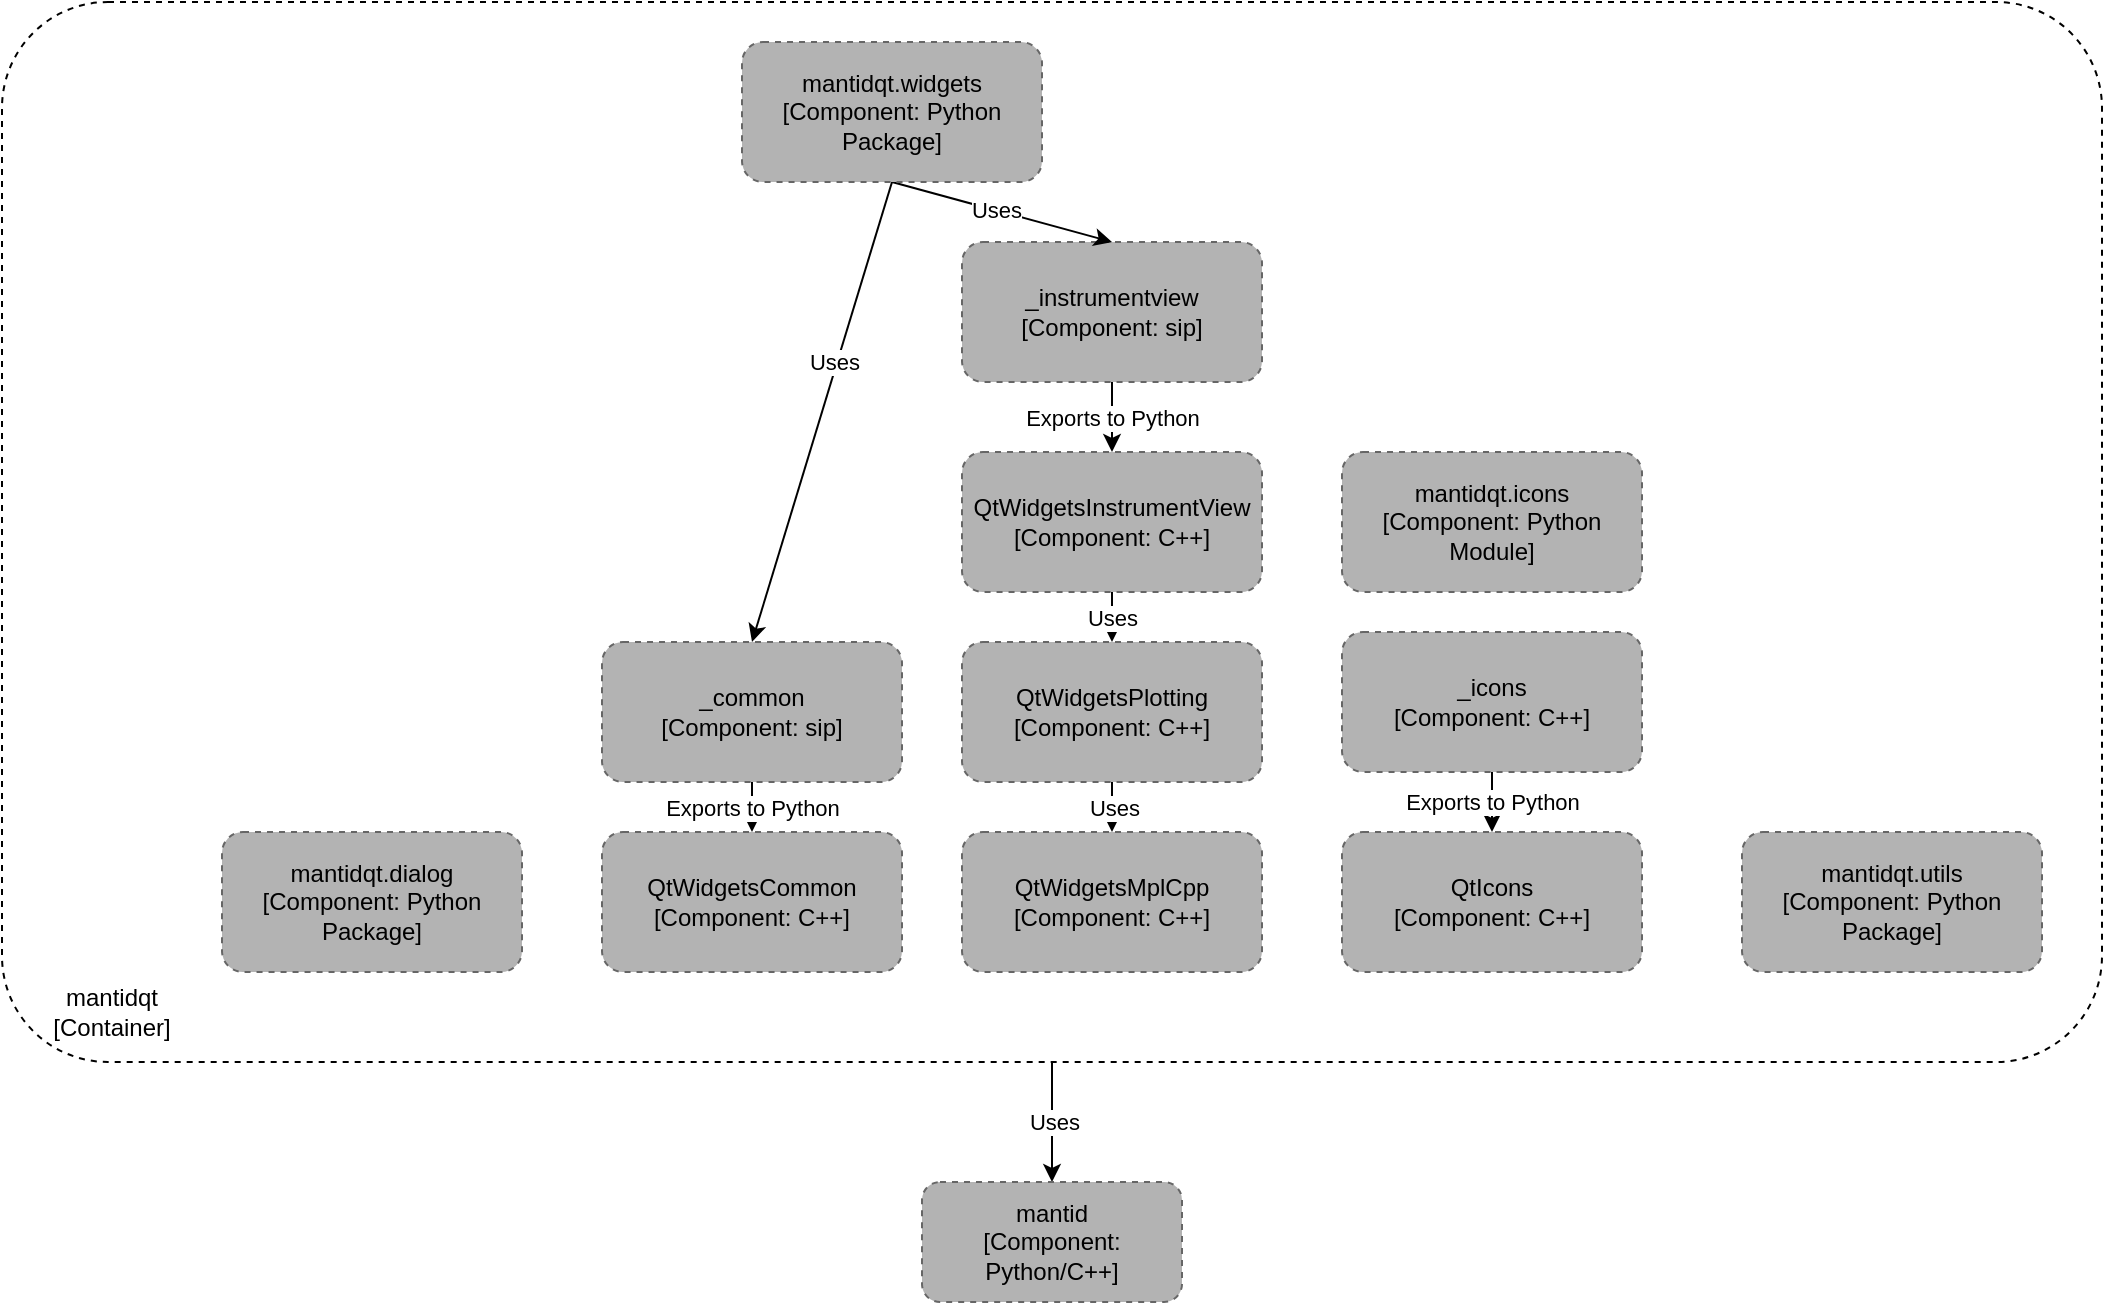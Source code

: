 <mxfile version="14.6.13" type="device"><diagram id="saaDaSpVtYPAp2iVZGyL" name="Page-1"><mxGraphModel dx="1359" dy="860" grid="1" gridSize="10" guides="1" tooltips="1" connect="1" arrows="1" fold="1" page="1" pageScale="1" pageWidth="827" pageHeight="1169" math="0" shadow="0"><root><mxCell id="0"/><mxCell id="1" parent="0"/><mxCell id="RuXe7QK09XpiLNLKu_wf-33" style="edgeStyle=none;rounded=0;orthogonalLoop=1;jettySize=auto;html=1;entryX=0.5;entryY=0;entryDx=0;entryDy=0;" edge="1" parent="1" source="RuXe7QK09XpiLNLKu_wf-9" target="RuXe7QK09XpiLNLKu_wf-32"><mxGeometry relative="1" as="geometry"/></mxCell><mxCell id="RuXe7QK09XpiLNLKu_wf-34" value="Uses" style="edgeLabel;html=1;align=center;verticalAlign=middle;resizable=0;points=[];" vertex="1" connectable="0" parent="RuXe7QK09XpiLNLKu_wf-33"><mxGeometry y="1" relative="1" as="geometry"><mxPoint as="offset"/></mxGeometry></mxCell><mxCell id="RuXe7QK09XpiLNLKu_wf-9" value="" style="rounded=1;whiteSpace=wrap;html=1;fillColor=none;arcSize=10;dashed=1;" vertex="1" parent="1"><mxGeometry x="110" y="390" width="1050" height="530" as="geometry"/></mxCell><mxCell id="RuXe7QK09XpiLNLKu_wf-1" value="QtIcons&lt;br&gt;[Component: C++]" style="rounded=1;whiteSpace=wrap;html=1;dashed=1;gradientColor=#b3b3b3;strokeColor=#666666;fillColor=#B3B3B3;" vertex="1" parent="1"><mxGeometry x="780" y="805" width="150" height="70" as="geometry"/></mxCell><mxCell id="RuXe7QK09XpiLNLKu_wf-2" value="QtWidgetsCommon&lt;br&gt;[Component: C++]" style="rounded=1;whiteSpace=wrap;html=1;dashed=1;gradientColor=#b3b3b3;strokeColor=#666666;fillColor=#B3B3B3;" vertex="1" parent="1"><mxGeometry x="410" y="805" width="150" height="70" as="geometry"/></mxCell><mxCell id="RuXe7QK09XpiLNLKu_wf-3" value="QtWidgetsMplCpp&lt;br&gt;[Component: C++]" style="rounded=1;whiteSpace=wrap;html=1;dashed=1;gradientColor=#b3b3b3;strokeColor=#666666;fillColor=#B3B3B3;" vertex="1" parent="1"><mxGeometry x="590" y="805" width="150" height="70" as="geometry"/></mxCell><mxCell id="RuXe7QK09XpiLNLKu_wf-17" style="edgeStyle=none;rounded=0;orthogonalLoop=1;jettySize=auto;html=1;" edge="1" parent="1" source="RuXe7QK09XpiLNLKu_wf-4" target="RuXe7QK09XpiLNLKu_wf-3"><mxGeometry relative="1" as="geometry"/></mxCell><mxCell id="RuXe7QK09XpiLNLKu_wf-18" value="Uses" style="edgeLabel;html=1;align=center;verticalAlign=middle;resizable=0;points=[];" vertex="1" connectable="0" parent="RuXe7QK09XpiLNLKu_wf-17"><mxGeometry y="1" relative="1" as="geometry"><mxPoint as="offset"/></mxGeometry></mxCell><mxCell id="RuXe7QK09XpiLNLKu_wf-4" value="QtWidgetsPlotting&lt;br&gt;[Component: C++]" style="rounded=1;whiteSpace=wrap;html=1;dashed=1;gradientColor=#b3b3b3;strokeColor=#666666;fillColor=#B3B3B3;" vertex="1" parent="1"><mxGeometry x="590" y="710" width="150" height="70" as="geometry"/></mxCell><mxCell id="RuXe7QK09XpiLNLKu_wf-20" value="Uses" style="edgeStyle=none;rounded=0;orthogonalLoop=1;jettySize=auto;html=1;entryX=0.5;entryY=0;entryDx=0;entryDy=0;" edge="1" parent="1" source="RuXe7QK09XpiLNLKu_wf-5" target="RuXe7QK09XpiLNLKu_wf-4"><mxGeometry relative="1" as="geometry"/></mxCell><mxCell id="RuXe7QK09XpiLNLKu_wf-5" value="QtWidgetsInstrumentView&lt;br&gt;[Component: C++]" style="rounded=1;whiteSpace=wrap;html=1;dashed=1;gradientColor=#b3b3b3;strokeColor=#666666;fillColor=#B3B3B3;" vertex="1" parent="1"><mxGeometry x="590" y="615" width="150" height="70" as="geometry"/></mxCell><mxCell id="RuXe7QK09XpiLNLKu_wf-10" value="mantidqt&lt;br&gt;[Container]" style="text;html=1;strokeColor=none;fillColor=none;align=center;verticalAlign=middle;whiteSpace=wrap;rounded=0;dashed=1;" vertex="1" parent="1"><mxGeometry x="140" y="885" width="50" height="20" as="geometry"/></mxCell><mxCell id="RuXe7QK09XpiLNLKu_wf-16" value="Exports to Python" style="edgeStyle=none;rounded=0;orthogonalLoop=1;jettySize=auto;html=1;entryX=0.5;entryY=0;entryDx=0;entryDy=0;" edge="1" parent="1" source="RuXe7QK09XpiLNLKu_wf-15" target="RuXe7QK09XpiLNLKu_wf-2"><mxGeometry relative="1" as="geometry"/></mxCell><mxCell id="RuXe7QK09XpiLNLKu_wf-15" value="_common&lt;br&gt;[Component: sip]" style="rounded=1;whiteSpace=wrap;html=1;dashed=1;gradientColor=#b3b3b3;strokeColor=#666666;fillColor=#B3B3B3;" vertex="1" parent="1"><mxGeometry x="410" y="710" width="150" height="70" as="geometry"/></mxCell><mxCell id="RuXe7QK09XpiLNLKu_wf-21" value="Exports to Python" style="edgeStyle=none;rounded=0;orthogonalLoop=1;jettySize=auto;html=1;entryX=0.5;entryY=0;entryDx=0;entryDy=0;" edge="1" parent="1" source="RuXe7QK09XpiLNLKu_wf-19" target="RuXe7QK09XpiLNLKu_wf-5"><mxGeometry relative="1" as="geometry"/></mxCell><mxCell id="RuXe7QK09XpiLNLKu_wf-19" value="_instrumentview&lt;br&gt;[Component: sip]" style="rounded=1;whiteSpace=wrap;html=1;dashed=1;gradientColor=#b3b3b3;strokeColor=#666666;fillColor=#B3B3B3;" vertex="1" parent="1"><mxGeometry x="590" y="510" width="150" height="70" as="geometry"/></mxCell><mxCell id="RuXe7QK09XpiLNLKu_wf-23" value="Exports to Python" style="edgeStyle=none;rounded=0;orthogonalLoop=1;jettySize=auto;html=1;entryX=0.5;entryY=0;entryDx=0;entryDy=0;" edge="1" parent="1" source="RuXe7QK09XpiLNLKu_wf-22" target="RuXe7QK09XpiLNLKu_wf-1"><mxGeometry relative="1" as="geometry"/></mxCell><mxCell id="RuXe7QK09XpiLNLKu_wf-22" value="_icons&lt;br&gt;[Component: C++]" style="rounded=1;whiteSpace=wrap;html=1;dashed=1;gradientColor=#b3b3b3;strokeColor=#666666;fillColor=#B3B3B3;" vertex="1" parent="1"><mxGeometry x="780" y="705" width="150" height="70" as="geometry"/></mxCell><mxCell id="RuXe7QK09XpiLNLKu_wf-25" style="edgeStyle=none;rounded=0;orthogonalLoop=1;jettySize=auto;html=1;exitX=0.5;exitY=1;exitDx=0;exitDy=0;entryX=0.5;entryY=0;entryDx=0;entryDy=0;" edge="1" parent="1" source="RuXe7QK09XpiLNLKu_wf-24" target="RuXe7QK09XpiLNLKu_wf-15"><mxGeometry relative="1" as="geometry"/></mxCell><mxCell id="RuXe7QK09XpiLNLKu_wf-28" value="Uses" style="edgeLabel;html=1;align=center;verticalAlign=middle;resizable=0;points=[];" vertex="1" connectable="0" parent="RuXe7QK09XpiLNLKu_wf-25"><mxGeometry x="-0.205" y="-1" relative="1" as="geometry"><mxPoint y="-1" as="offset"/></mxGeometry></mxCell><mxCell id="RuXe7QK09XpiLNLKu_wf-26" style="edgeStyle=none;rounded=0;orthogonalLoop=1;jettySize=auto;html=1;exitX=0.5;exitY=1;exitDx=0;exitDy=0;entryX=0.5;entryY=0;entryDx=0;entryDy=0;" edge="1" parent="1" source="RuXe7QK09XpiLNLKu_wf-24" target="RuXe7QK09XpiLNLKu_wf-19"><mxGeometry relative="1" as="geometry"/></mxCell><mxCell id="RuXe7QK09XpiLNLKu_wf-27" value="Uses" style="edgeLabel;html=1;align=center;verticalAlign=middle;resizable=0;points=[];" vertex="1" connectable="0" parent="RuXe7QK09XpiLNLKu_wf-26"><mxGeometry x="-0.055" relative="1" as="geometry"><mxPoint as="offset"/></mxGeometry></mxCell><mxCell id="RuXe7QK09XpiLNLKu_wf-24" value="mantidqt.widgets&lt;br&gt;[Component: Python Package]" style="rounded=1;whiteSpace=wrap;html=1;dashed=1;gradientColor=#b3b3b3;strokeColor=#666666;fillColor=#B3B3B3;" vertex="1" parent="1"><mxGeometry x="480" y="410" width="150" height="70" as="geometry"/></mxCell><mxCell id="RuXe7QK09XpiLNLKu_wf-29" value="mantidqt.utils&lt;br&gt;[Component: Python Package]" style="rounded=1;whiteSpace=wrap;html=1;dashed=1;gradientColor=#b3b3b3;strokeColor=#666666;fillColor=#B3B3B3;" vertex="1" parent="1"><mxGeometry x="980" y="805" width="150" height="70" as="geometry"/></mxCell><mxCell id="RuXe7QK09XpiLNLKu_wf-30" value="mantidqt.icons&lt;br&gt;[Component: Python Module]" style="rounded=1;whiteSpace=wrap;html=1;dashed=1;gradientColor=#b3b3b3;strokeColor=#666666;fillColor=#B3B3B3;" vertex="1" parent="1"><mxGeometry x="780" y="615" width="150" height="70" as="geometry"/></mxCell><mxCell id="RuXe7QK09XpiLNLKu_wf-31" value="mantidqt.dialog&lt;br&gt;[Component: Python Package]" style="rounded=1;whiteSpace=wrap;html=1;dashed=1;gradientColor=#b3b3b3;strokeColor=#666666;fillColor=#B3B3B3;" vertex="1" parent="1"><mxGeometry x="220" y="805" width="150" height="70" as="geometry"/></mxCell><mxCell id="RuXe7QK09XpiLNLKu_wf-32" value="mantid&lt;br&gt;[Component: Python/C++]" style="rounded=1;whiteSpace=wrap;html=1;dashed=1;gradientColor=#b3b3b3;strokeColor=#666666;fillColor=#B3B3B3;" vertex="1" parent="1"><mxGeometry x="570" y="980" width="130" height="60" as="geometry"/></mxCell></root></mxGraphModel></diagram></mxfile>